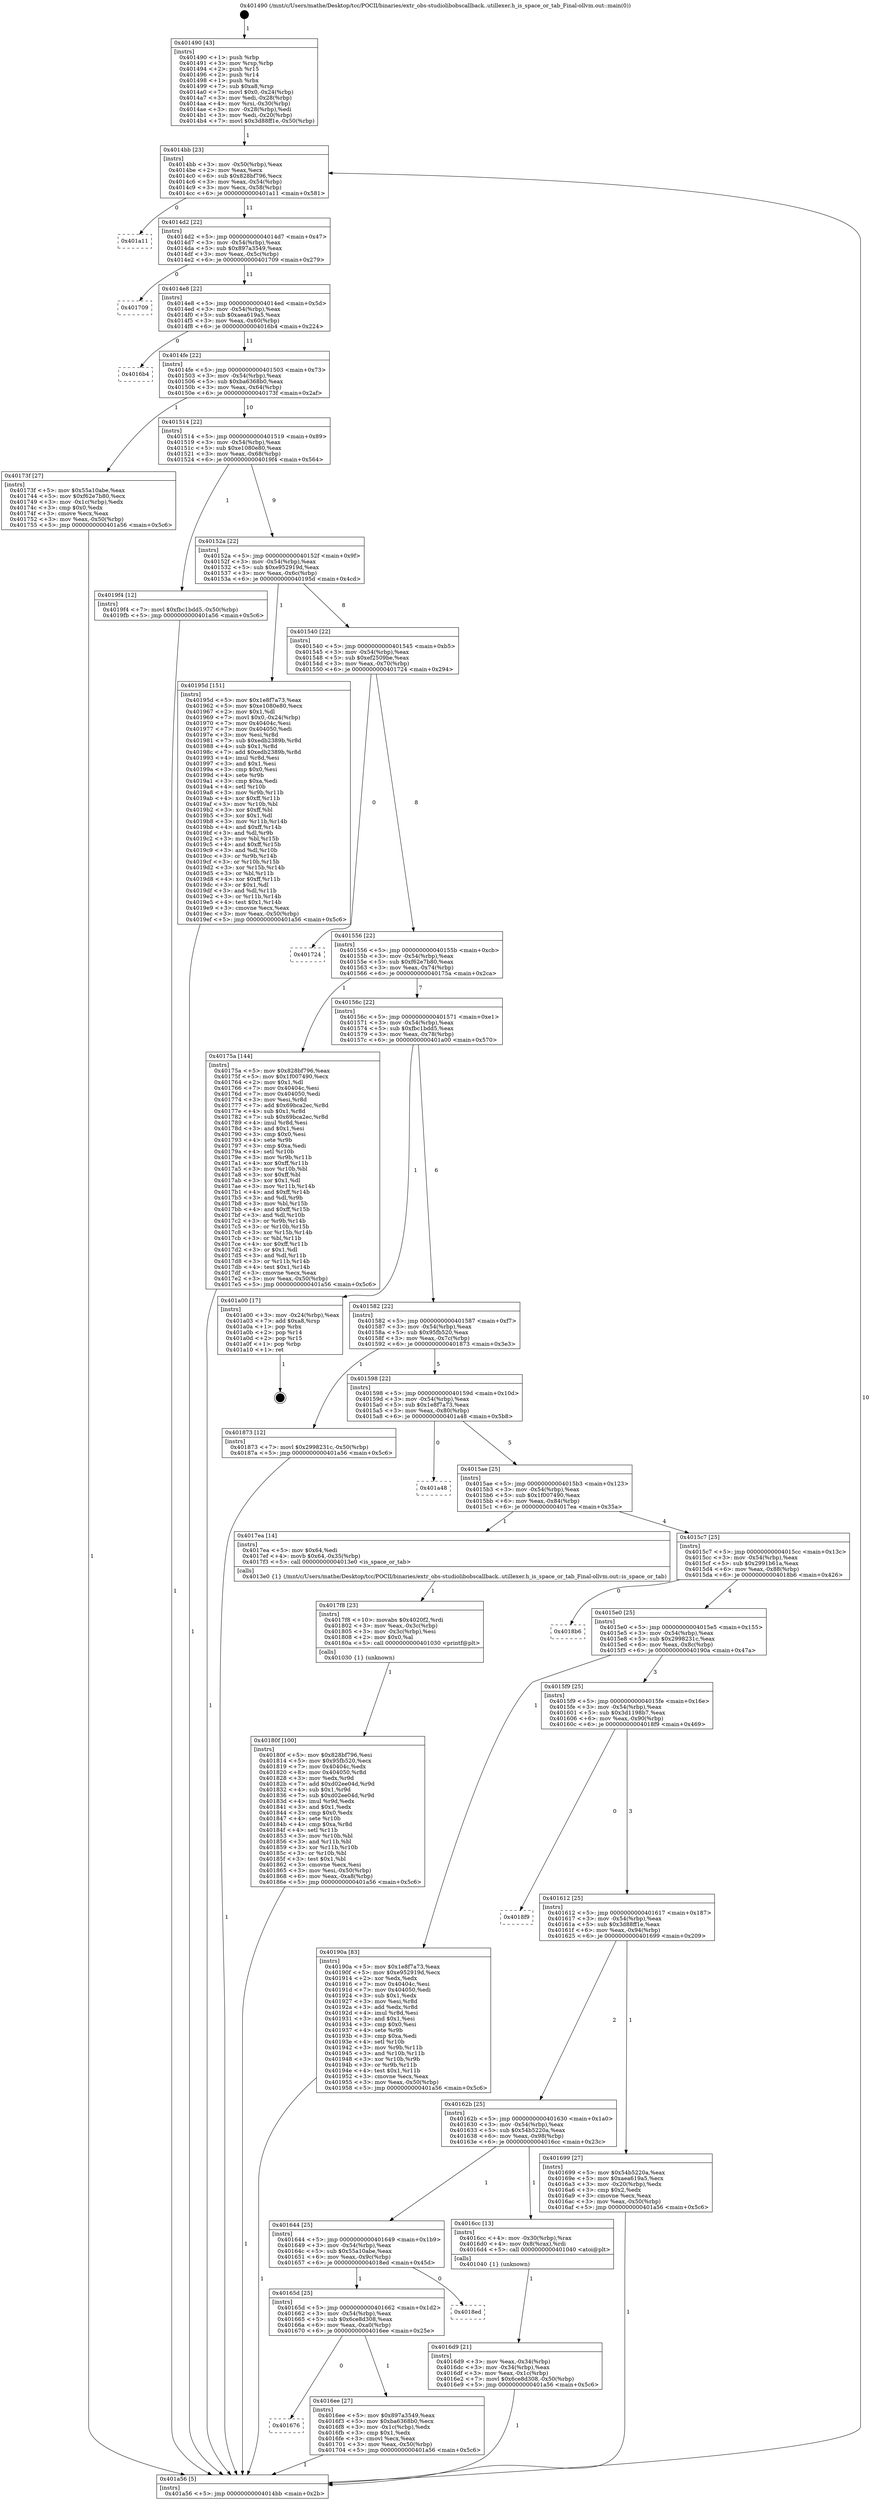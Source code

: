digraph "0x401490" {
  label = "0x401490 (/mnt/c/Users/mathe/Desktop/tcc/POCII/binaries/extr_obs-studiolibobscallback..utillexer.h_is_space_or_tab_Final-ollvm.out::main(0))"
  labelloc = "t"
  node[shape=record]

  Entry [label="",width=0.3,height=0.3,shape=circle,fillcolor=black,style=filled]
  "0x4014bb" [label="{
     0x4014bb [23]\l
     | [instrs]\l
     &nbsp;&nbsp;0x4014bb \<+3\>: mov -0x50(%rbp),%eax\l
     &nbsp;&nbsp;0x4014be \<+2\>: mov %eax,%ecx\l
     &nbsp;&nbsp;0x4014c0 \<+6\>: sub $0x828bf796,%ecx\l
     &nbsp;&nbsp;0x4014c6 \<+3\>: mov %eax,-0x54(%rbp)\l
     &nbsp;&nbsp;0x4014c9 \<+3\>: mov %ecx,-0x58(%rbp)\l
     &nbsp;&nbsp;0x4014cc \<+6\>: je 0000000000401a11 \<main+0x581\>\l
  }"]
  "0x401a11" [label="{
     0x401a11\l
  }", style=dashed]
  "0x4014d2" [label="{
     0x4014d2 [22]\l
     | [instrs]\l
     &nbsp;&nbsp;0x4014d2 \<+5\>: jmp 00000000004014d7 \<main+0x47\>\l
     &nbsp;&nbsp;0x4014d7 \<+3\>: mov -0x54(%rbp),%eax\l
     &nbsp;&nbsp;0x4014da \<+5\>: sub $0x897a3549,%eax\l
     &nbsp;&nbsp;0x4014df \<+3\>: mov %eax,-0x5c(%rbp)\l
     &nbsp;&nbsp;0x4014e2 \<+6\>: je 0000000000401709 \<main+0x279\>\l
  }"]
  Exit [label="",width=0.3,height=0.3,shape=circle,fillcolor=black,style=filled,peripheries=2]
  "0x401709" [label="{
     0x401709\l
  }", style=dashed]
  "0x4014e8" [label="{
     0x4014e8 [22]\l
     | [instrs]\l
     &nbsp;&nbsp;0x4014e8 \<+5\>: jmp 00000000004014ed \<main+0x5d\>\l
     &nbsp;&nbsp;0x4014ed \<+3\>: mov -0x54(%rbp),%eax\l
     &nbsp;&nbsp;0x4014f0 \<+5\>: sub $0xaea619a5,%eax\l
     &nbsp;&nbsp;0x4014f5 \<+3\>: mov %eax,-0x60(%rbp)\l
     &nbsp;&nbsp;0x4014f8 \<+6\>: je 00000000004016b4 \<main+0x224\>\l
  }"]
  "0x40180f" [label="{
     0x40180f [100]\l
     | [instrs]\l
     &nbsp;&nbsp;0x40180f \<+5\>: mov $0x828bf796,%esi\l
     &nbsp;&nbsp;0x401814 \<+5\>: mov $0x95fb520,%ecx\l
     &nbsp;&nbsp;0x401819 \<+7\>: mov 0x40404c,%edx\l
     &nbsp;&nbsp;0x401820 \<+8\>: mov 0x404050,%r8d\l
     &nbsp;&nbsp;0x401828 \<+3\>: mov %edx,%r9d\l
     &nbsp;&nbsp;0x40182b \<+7\>: add $0xd02ee04d,%r9d\l
     &nbsp;&nbsp;0x401832 \<+4\>: sub $0x1,%r9d\l
     &nbsp;&nbsp;0x401836 \<+7\>: sub $0xd02ee04d,%r9d\l
     &nbsp;&nbsp;0x40183d \<+4\>: imul %r9d,%edx\l
     &nbsp;&nbsp;0x401841 \<+3\>: and $0x1,%edx\l
     &nbsp;&nbsp;0x401844 \<+3\>: cmp $0x0,%edx\l
     &nbsp;&nbsp;0x401847 \<+4\>: sete %r10b\l
     &nbsp;&nbsp;0x40184b \<+4\>: cmp $0xa,%r8d\l
     &nbsp;&nbsp;0x40184f \<+4\>: setl %r11b\l
     &nbsp;&nbsp;0x401853 \<+3\>: mov %r10b,%bl\l
     &nbsp;&nbsp;0x401856 \<+3\>: and %r11b,%bl\l
     &nbsp;&nbsp;0x401859 \<+3\>: xor %r11b,%r10b\l
     &nbsp;&nbsp;0x40185c \<+3\>: or %r10b,%bl\l
     &nbsp;&nbsp;0x40185f \<+3\>: test $0x1,%bl\l
     &nbsp;&nbsp;0x401862 \<+3\>: cmovne %ecx,%esi\l
     &nbsp;&nbsp;0x401865 \<+3\>: mov %esi,-0x50(%rbp)\l
     &nbsp;&nbsp;0x401868 \<+6\>: mov %eax,-0xa8(%rbp)\l
     &nbsp;&nbsp;0x40186e \<+5\>: jmp 0000000000401a56 \<main+0x5c6\>\l
  }"]
  "0x4016b4" [label="{
     0x4016b4\l
  }", style=dashed]
  "0x4014fe" [label="{
     0x4014fe [22]\l
     | [instrs]\l
     &nbsp;&nbsp;0x4014fe \<+5\>: jmp 0000000000401503 \<main+0x73\>\l
     &nbsp;&nbsp;0x401503 \<+3\>: mov -0x54(%rbp),%eax\l
     &nbsp;&nbsp;0x401506 \<+5\>: sub $0xba6368b0,%eax\l
     &nbsp;&nbsp;0x40150b \<+3\>: mov %eax,-0x64(%rbp)\l
     &nbsp;&nbsp;0x40150e \<+6\>: je 000000000040173f \<main+0x2af\>\l
  }"]
  "0x4017f8" [label="{
     0x4017f8 [23]\l
     | [instrs]\l
     &nbsp;&nbsp;0x4017f8 \<+10\>: movabs $0x4020f2,%rdi\l
     &nbsp;&nbsp;0x401802 \<+3\>: mov %eax,-0x3c(%rbp)\l
     &nbsp;&nbsp;0x401805 \<+3\>: mov -0x3c(%rbp),%esi\l
     &nbsp;&nbsp;0x401808 \<+2\>: mov $0x0,%al\l
     &nbsp;&nbsp;0x40180a \<+5\>: call 0000000000401030 \<printf@plt\>\l
     | [calls]\l
     &nbsp;&nbsp;0x401030 \{1\} (unknown)\l
  }"]
  "0x40173f" [label="{
     0x40173f [27]\l
     | [instrs]\l
     &nbsp;&nbsp;0x40173f \<+5\>: mov $0x55a10abe,%eax\l
     &nbsp;&nbsp;0x401744 \<+5\>: mov $0xf62e7b80,%ecx\l
     &nbsp;&nbsp;0x401749 \<+3\>: mov -0x1c(%rbp),%edx\l
     &nbsp;&nbsp;0x40174c \<+3\>: cmp $0x0,%edx\l
     &nbsp;&nbsp;0x40174f \<+3\>: cmove %ecx,%eax\l
     &nbsp;&nbsp;0x401752 \<+3\>: mov %eax,-0x50(%rbp)\l
     &nbsp;&nbsp;0x401755 \<+5\>: jmp 0000000000401a56 \<main+0x5c6\>\l
  }"]
  "0x401514" [label="{
     0x401514 [22]\l
     | [instrs]\l
     &nbsp;&nbsp;0x401514 \<+5\>: jmp 0000000000401519 \<main+0x89\>\l
     &nbsp;&nbsp;0x401519 \<+3\>: mov -0x54(%rbp),%eax\l
     &nbsp;&nbsp;0x40151c \<+5\>: sub $0xe1080e80,%eax\l
     &nbsp;&nbsp;0x401521 \<+3\>: mov %eax,-0x68(%rbp)\l
     &nbsp;&nbsp;0x401524 \<+6\>: je 00000000004019f4 \<main+0x564\>\l
  }"]
  "0x401676" [label="{
     0x401676\l
  }", style=dashed]
  "0x4019f4" [label="{
     0x4019f4 [12]\l
     | [instrs]\l
     &nbsp;&nbsp;0x4019f4 \<+7\>: movl $0xfbc1bdd5,-0x50(%rbp)\l
     &nbsp;&nbsp;0x4019fb \<+5\>: jmp 0000000000401a56 \<main+0x5c6\>\l
  }"]
  "0x40152a" [label="{
     0x40152a [22]\l
     | [instrs]\l
     &nbsp;&nbsp;0x40152a \<+5\>: jmp 000000000040152f \<main+0x9f\>\l
     &nbsp;&nbsp;0x40152f \<+3\>: mov -0x54(%rbp),%eax\l
     &nbsp;&nbsp;0x401532 \<+5\>: sub $0xe952919d,%eax\l
     &nbsp;&nbsp;0x401537 \<+3\>: mov %eax,-0x6c(%rbp)\l
     &nbsp;&nbsp;0x40153a \<+6\>: je 000000000040195d \<main+0x4cd\>\l
  }"]
  "0x4016ee" [label="{
     0x4016ee [27]\l
     | [instrs]\l
     &nbsp;&nbsp;0x4016ee \<+5\>: mov $0x897a3549,%eax\l
     &nbsp;&nbsp;0x4016f3 \<+5\>: mov $0xba6368b0,%ecx\l
     &nbsp;&nbsp;0x4016f8 \<+3\>: mov -0x1c(%rbp),%edx\l
     &nbsp;&nbsp;0x4016fb \<+3\>: cmp $0x1,%edx\l
     &nbsp;&nbsp;0x4016fe \<+3\>: cmovl %ecx,%eax\l
     &nbsp;&nbsp;0x401701 \<+3\>: mov %eax,-0x50(%rbp)\l
     &nbsp;&nbsp;0x401704 \<+5\>: jmp 0000000000401a56 \<main+0x5c6\>\l
  }"]
  "0x40195d" [label="{
     0x40195d [151]\l
     | [instrs]\l
     &nbsp;&nbsp;0x40195d \<+5\>: mov $0x1e8f7a73,%eax\l
     &nbsp;&nbsp;0x401962 \<+5\>: mov $0xe1080e80,%ecx\l
     &nbsp;&nbsp;0x401967 \<+2\>: mov $0x1,%dl\l
     &nbsp;&nbsp;0x401969 \<+7\>: movl $0x0,-0x24(%rbp)\l
     &nbsp;&nbsp;0x401970 \<+7\>: mov 0x40404c,%esi\l
     &nbsp;&nbsp;0x401977 \<+7\>: mov 0x404050,%edi\l
     &nbsp;&nbsp;0x40197e \<+3\>: mov %esi,%r8d\l
     &nbsp;&nbsp;0x401981 \<+7\>: sub $0xedb2389b,%r8d\l
     &nbsp;&nbsp;0x401988 \<+4\>: sub $0x1,%r8d\l
     &nbsp;&nbsp;0x40198c \<+7\>: add $0xedb2389b,%r8d\l
     &nbsp;&nbsp;0x401993 \<+4\>: imul %r8d,%esi\l
     &nbsp;&nbsp;0x401997 \<+3\>: and $0x1,%esi\l
     &nbsp;&nbsp;0x40199a \<+3\>: cmp $0x0,%esi\l
     &nbsp;&nbsp;0x40199d \<+4\>: sete %r9b\l
     &nbsp;&nbsp;0x4019a1 \<+3\>: cmp $0xa,%edi\l
     &nbsp;&nbsp;0x4019a4 \<+4\>: setl %r10b\l
     &nbsp;&nbsp;0x4019a8 \<+3\>: mov %r9b,%r11b\l
     &nbsp;&nbsp;0x4019ab \<+4\>: xor $0xff,%r11b\l
     &nbsp;&nbsp;0x4019af \<+3\>: mov %r10b,%bl\l
     &nbsp;&nbsp;0x4019b2 \<+3\>: xor $0xff,%bl\l
     &nbsp;&nbsp;0x4019b5 \<+3\>: xor $0x1,%dl\l
     &nbsp;&nbsp;0x4019b8 \<+3\>: mov %r11b,%r14b\l
     &nbsp;&nbsp;0x4019bb \<+4\>: and $0xff,%r14b\l
     &nbsp;&nbsp;0x4019bf \<+3\>: and %dl,%r9b\l
     &nbsp;&nbsp;0x4019c2 \<+3\>: mov %bl,%r15b\l
     &nbsp;&nbsp;0x4019c5 \<+4\>: and $0xff,%r15b\l
     &nbsp;&nbsp;0x4019c9 \<+3\>: and %dl,%r10b\l
     &nbsp;&nbsp;0x4019cc \<+3\>: or %r9b,%r14b\l
     &nbsp;&nbsp;0x4019cf \<+3\>: or %r10b,%r15b\l
     &nbsp;&nbsp;0x4019d2 \<+3\>: xor %r15b,%r14b\l
     &nbsp;&nbsp;0x4019d5 \<+3\>: or %bl,%r11b\l
     &nbsp;&nbsp;0x4019d8 \<+4\>: xor $0xff,%r11b\l
     &nbsp;&nbsp;0x4019dc \<+3\>: or $0x1,%dl\l
     &nbsp;&nbsp;0x4019df \<+3\>: and %dl,%r11b\l
     &nbsp;&nbsp;0x4019e2 \<+3\>: or %r11b,%r14b\l
     &nbsp;&nbsp;0x4019e5 \<+4\>: test $0x1,%r14b\l
     &nbsp;&nbsp;0x4019e9 \<+3\>: cmovne %ecx,%eax\l
     &nbsp;&nbsp;0x4019ec \<+3\>: mov %eax,-0x50(%rbp)\l
     &nbsp;&nbsp;0x4019ef \<+5\>: jmp 0000000000401a56 \<main+0x5c6\>\l
  }"]
  "0x401540" [label="{
     0x401540 [22]\l
     | [instrs]\l
     &nbsp;&nbsp;0x401540 \<+5\>: jmp 0000000000401545 \<main+0xb5\>\l
     &nbsp;&nbsp;0x401545 \<+3\>: mov -0x54(%rbp),%eax\l
     &nbsp;&nbsp;0x401548 \<+5\>: sub $0xef2509be,%eax\l
     &nbsp;&nbsp;0x40154d \<+3\>: mov %eax,-0x70(%rbp)\l
     &nbsp;&nbsp;0x401550 \<+6\>: je 0000000000401724 \<main+0x294\>\l
  }"]
  "0x40165d" [label="{
     0x40165d [25]\l
     | [instrs]\l
     &nbsp;&nbsp;0x40165d \<+5\>: jmp 0000000000401662 \<main+0x1d2\>\l
     &nbsp;&nbsp;0x401662 \<+3\>: mov -0x54(%rbp),%eax\l
     &nbsp;&nbsp;0x401665 \<+5\>: sub $0x6ce8d308,%eax\l
     &nbsp;&nbsp;0x40166a \<+6\>: mov %eax,-0xa0(%rbp)\l
     &nbsp;&nbsp;0x401670 \<+6\>: je 00000000004016ee \<main+0x25e\>\l
  }"]
  "0x401724" [label="{
     0x401724\l
  }", style=dashed]
  "0x401556" [label="{
     0x401556 [22]\l
     | [instrs]\l
     &nbsp;&nbsp;0x401556 \<+5\>: jmp 000000000040155b \<main+0xcb\>\l
     &nbsp;&nbsp;0x40155b \<+3\>: mov -0x54(%rbp),%eax\l
     &nbsp;&nbsp;0x40155e \<+5\>: sub $0xf62e7b80,%eax\l
     &nbsp;&nbsp;0x401563 \<+3\>: mov %eax,-0x74(%rbp)\l
     &nbsp;&nbsp;0x401566 \<+6\>: je 000000000040175a \<main+0x2ca\>\l
  }"]
  "0x4018ed" [label="{
     0x4018ed\l
  }", style=dashed]
  "0x40175a" [label="{
     0x40175a [144]\l
     | [instrs]\l
     &nbsp;&nbsp;0x40175a \<+5\>: mov $0x828bf796,%eax\l
     &nbsp;&nbsp;0x40175f \<+5\>: mov $0x1f007490,%ecx\l
     &nbsp;&nbsp;0x401764 \<+2\>: mov $0x1,%dl\l
     &nbsp;&nbsp;0x401766 \<+7\>: mov 0x40404c,%esi\l
     &nbsp;&nbsp;0x40176d \<+7\>: mov 0x404050,%edi\l
     &nbsp;&nbsp;0x401774 \<+3\>: mov %esi,%r8d\l
     &nbsp;&nbsp;0x401777 \<+7\>: add $0x69bca2ec,%r8d\l
     &nbsp;&nbsp;0x40177e \<+4\>: sub $0x1,%r8d\l
     &nbsp;&nbsp;0x401782 \<+7\>: sub $0x69bca2ec,%r8d\l
     &nbsp;&nbsp;0x401789 \<+4\>: imul %r8d,%esi\l
     &nbsp;&nbsp;0x40178d \<+3\>: and $0x1,%esi\l
     &nbsp;&nbsp;0x401790 \<+3\>: cmp $0x0,%esi\l
     &nbsp;&nbsp;0x401793 \<+4\>: sete %r9b\l
     &nbsp;&nbsp;0x401797 \<+3\>: cmp $0xa,%edi\l
     &nbsp;&nbsp;0x40179a \<+4\>: setl %r10b\l
     &nbsp;&nbsp;0x40179e \<+3\>: mov %r9b,%r11b\l
     &nbsp;&nbsp;0x4017a1 \<+4\>: xor $0xff,%r11b\l
     &nbsp;&nbsp;0x4017a5 \<+3\>: mov %r10b,%bl\l
     &nbsp;&nbsp;0x4017a8 \<+3\>: xor $0xff,%bl\l
     &nbsp;&nbsp;0x4017ab \<+3\>: xor $0x1,%dl\l
     &nbsp;&nbsp;0x4017ae \<+3\>: mov %r11b,%r14b\l
     &nbsp;&nbsp;0x4017b1 \<+4\>: and $0xff,%r14b\l
     &nbsp;&nbsp;0x4017b5 \<+3\>: and %dl,%r9b\l
     &nbsp;&nbsp;0x4017b8 \<+3\>: mov %bl,%r15b\l
     &nbsp;&nbsp;0x4017bb \<+4\>: and $0xff,%r15b\l
     &nbsp;&nbsp;0x4017bf \<+3\>: and %dl,%r10b\l
     &nbsp;&nbsp;0x4017c2 \<+3\>: or %r9b,%r14b\l
     &nbsp;&nbsp;0x4017c5 \<+3\>: or %r10b,%r15b\l
     &nbsp;&nbsp;0x4017c8 \<+3\>: xor %r15b,%r14b\l
     &nbsp;&nbsp;0x4017cb \<+3\>: or %bl,%r11b\l
     &nbsp;&nbsp;0x4017ce \<+4\>: xor $0xff,%r11b\l
     &nbsp;&nbsp;0x4017d2 \<+3\>: or $0x1,%dl\l
     &nbsp;&nbsp;0x4017d5 \<+3\>: and %dl,%r11b\l
     &nbsp;&nbsp;0x4017d8 \<+3\>: or %r11b,%r14b\l
     &nbsp;&nbsp;0x4017db \<+4\>: test $0x1,%r14b\l
     &nbsp;&nbsp;0x4017df \<+3\>: cmovne %ecx,%eax\l
     &nbsp;&nbsp;0x4017e2 \<+3\>: mov %eax,-0x50(%rbp)\l
     &nbsp;&nbsp;0x4017e5 \<+5\>: jmp 0000000000401a56 \<main+0x5c6\>\l
  }"]
  "0x40156c" [label="{
     0x40156c [22]\l
     | [instrs]\l
     &nbsp;&nbsp;0x40156c \<+5\>: jmp 0000000000401571 \<main+0xe1\>\l
     &nbsp;&nbsp;0x401571 \<+3\>: mov -0x54(%rbp),%eax\l
     &nbsp;&nbsp;0x401574 \<+5\>: sub $0xfbc1bdd5,%eax\l
     &nbsp;&nbsp;0x401579 \<+3\>: mov %eax,-0x78(%rbp)\l
     &nbsp;&nbsp;0x40157c \<+6\>: je 0000000000401a00 \<main+0x570\>\l
  }"]
  "0x4016d9" [label="{
     0x4016d9 [21]\l
     | [instrs]\l
     &nbsp;&nbsp;0x4016d9 \<+3\>: mov %eax,-0x34(%rbp)\l
     &nbsp;&nbsp;0x4016dc \<+3\>: mov -0x34(%rbp),%eax\l
     &nbsp;&nbsp;0x4016df \<+3\>: mov %eax,-0x1c(%rbp)\l
     &nbsp;&nbsp;0x4016e2 \<+7\>: movl $0x6ce8d308,-0x50(%rbp)\l
     &nbsp;&nbsp;0x4016e9 \<+5\>: jmp 0000000000401a56 \<main+0x5c6\>\l
  }"]
  "0x401a00" [label="{
     0x401a00 [17]\l
     | [instrs]\l
     &nbsp;&nbsp;0x401a00 \<+3\>: mov -0x24(%rbp),%eax\l
     &nbsp;&nbsp;0x401a03 \<+7\>: add $0xa8,%rsp\l
     &nbsp;&nbsp;0x401a0a \<+1\>: pop %rbx\l
     &nbsp;&nbsp;0x401a0b \<+2\>: pop %r14\l
     &nbsp;&nbsp;0x401a0d \<+2\>: pop %r15\l
     &nbsp;&nbsp;0x401a0f \<+1\>: pop %rbp\l
     &nbsp;&nbsp;0x401a10 \<+1\>: ret\l
  }"]
  "0x401582" [label="{
     0x401582 [22]\l
     | [instrs]\l
     &nbsp;&nbsp;0x401582 \<+5\>: jmp 0000000000401587 \<main+0xf7\>\l
     &nbsp;&nbsp;0x401587 \<+3\>: mov -0x54(%rbp),%eax\l
     &nbsp;&nbsp;0x40158a \<+5\>: sub $0x95fb520,%eax\l
     &nbsp;&nbsp;0x40158f \<+3\>: mov %eax,-0x7c(%rbp)\l
     &nbsp;&nbsp;0x401592 \<+6\>: je 0000000000401873 \<main+0x3e3\>\l
  }"]
  "0x401644" [label="{
     0x401644 [25]\l
     | [instrs]\l
     &nbsp;&nbsp;0x401644 \<+5\>: jmp 0000000000401649 \<main+0x1b9\>\l
     &nbsp;&nbsp;0x401649 \<+3\>: mov -0x54(%rbp),%eax\l
     &nbsp;&nbsp;0x40164c \<+5\>: sub $0x55a10abe,%eax\l
     &nbsp;&nbsp;0x401651 \<+6\>: mov %eax,-0x9c(%rbp)\l
     &nbsp;&nbsp;0x401657 \<+6\>: je 00000000004018ed \<main+0x45d\>\l
  }"]
  "0x401873" [label="{
     0x401873 [12]\l
     | [instrs]\l
     &nbsp;&nbsp;0x401873 \<+7\>: movl $0x2998231c,-0x50(%rbp)\l
     &nbsp;&nbsp;0x40187a \<+5\>: jmp 0000000000401a56 \<main+0x5c6\>\l
  }"]
  "0x401598" [label="{
     0x401598 [22]\l
     | [instrs]\l
     &nbsp;&nbsp;0x401598 \<+5\>: jmp 000000000040159d \<main+0x10d\>\l
     &nbsp;&nbsp;0x40159d \<+3\>: mov -0x54(%rbp),%eax\l
     &nbsp;&nbsp;0x4015a0 \<+5\>: sub $0x1e8f7a73,%eax\l
     &nbsp;&nbsp;0x4015a5 \<+3\>: mov %eax,-0x80(%rbp)\l
     &nbsp;&nbsp;0x4015a8 \<+6\>: je 0000000000401a48 \<main+0x5b8\>\l
  }"]
  "0x4016cc" [label="{
     0x4016cc [13]\l
     | [instrs]\l
     &nbsp;&nbsp;0x4016cc \<+4\>: mov -0x30(%rbp),%rax\l
     &nbsp;&nbsp;0x4016d0 \<+4\>: mov 0x8(%rax),%rdi\l
     &nbsp;&nbsp;0x4016d4 \<+5\>: call 0000000000401040 \<atoi@plt\>\l
     | [calls]\l
     &nbsp;&nbsp;0x401040 \{1\} (unknown)\l
  }"]
  "0x401a48" [label="{
     0x401a48\l
  }", style=dashed]
  "0x4015ae" [label="{
     0x4015ae [25]\l
     | [instrs]\l
     &nbsp;&nbsp;0x4015ae \<+5\>: jmp 00000000004015b3 \<main+0x123\>\l
     &nbsp;&nbsp;0x4015b3 \<+3\>: mov -0x54(%rbp),%eax\l
     &nbsp;&nbsp;0x4015b6 \<+5\>: sub $0x1f007490,%eax\l
     &nbsp;&nbsp;0x4015bb \<+6\>: mov %eax,-0x84(%rbp)\l
     &nbsp;&nbsp;0x4015c1 \<+6\>: je 00000000004017ea \<main+0x35a\>\l
  }"]
  "0x401490" [label="{
     0x401490 [43]\l
     | [instrs]\l
     &nbsp;&nbsp;0x401490 \<+1\>: push %rbp\l
     &nbsp;&nbsp;0x401491 \<+3\>: mov %rsp,%rbp\l
     &nbsp;&nbsp;0x401494 \<+2\>: push %r15\l
     &nbsp;&nbsp;0x401496 \<+2\>: push %r14\l
     &nbsp;&nbsp;0x401498 \<+1\>: push %rbx\l
     &nbsp;&nbsp;0x401499 \<+7\>: sub $0xa8,%rsp\l
     &nbsp;&nbsp;0x4014a0 \<+7\>: movl $0x0,-0x24(%rbp)\l
     &nbsp;&nbsp;0x4014a7 \<+3\>: mov %edi,-0x28(%rbp)\l
     &nbsp;&nbsp;0x4014aa \<+4\>: mov %rsi,-0x30(%rbp)\l
     &nbsp;&nbsp;0x4014ae \<+3\>: mov -0x28(%rbp),%edi\l
     &nbsp;&nbsp;0x4014b1 \<+3\>: mov %edi,-0x20(%rbp)\l
     &nbsp;&nbsp;0x4014b4 \<+7\>: movl $0x3d88ff1e,-0x50(%rbp)\l
  }"]
  "0x4017ea" [label="{
     0x4017ea [14]\l
     | [instrs]\l
     &nbsp;&nbsp;0x4017ea \<+5\>: mov $0x64,%edi\l
     &nbsp;&nbsp;0x4017ef \<+4\>: movb $0x64,-0x35(%rbp)\l
     &nbsp;&nbsp;0x4017f3 \<+5\>: call 00000000004013e0 \<is_space_or_tab\>\l
     | [calls]\l
     &nbsp;&nbsp;0x4013e0 \{1\} (/mnt/c/Users/mathe/Desktop/tcc/POCII/binaries/extr_obs-studiolibobscallback..utillexer.h_is_space_or_tab_Final-ollvm.out::is_space_or_tab)\l
  }"]
  "0x4015c7" [label="{
     0x4015c7 [25]\l
     | [instrs]\l
     &nbsp;&nbsp;0x4015c7 \<+5\>: jmp 00000000004015cc \<main+0x13c\>\l
     &nbsp;&nbsp;0x4015cc \<+3\>: mov -0x54(%rbp),%eax\l
     &nbsp;&nbsp;0x4015cf \<+5\>: sub $0x2991b61a,%eax\l
     &nbsp;&nbsp;0x4015d4 \<+6\>: mov %eax,-0x88(%rbp)\l
     &nbsp;&nbsp;0x4015da \<+6\>: je 00000000004018b6 \<main+0x426\>\l
  }"]
  "0x401a56" [label="{
     0x401a56 [5]\l
     | [instrs]\l
     &nbsp;&nbsp;0x401a56 \<+5\>: jmp 00000000004014bb \<main+0x2b\>\l
  }"]
  "0x4018b6" [label="{
     0x4018b6\l
  }", style=dashed]
  "0x4015e0" [label="{
     0x4015e0 [25]\l
     | [instrs]\l
     &nbsp;&nbsp;0x4015e0 \<+5\>: jmp 00000000004015e5 \<main+0x155\>\l
     &nbsp;&nbsp;0x4015e5 \<+3\>: mov -0x54(%rbp),%eax\l
     &nbsp;&nbsp;0x4015e8 \<+5\>: sub $0x2998231c,%eax\l
     &nbsp;&nbsp;0x4015ed \<+6\>: mov %eax,-0x8c(%rbp)\l
     &nbsp;&nbsp;0x4015f3 \<+6\>: je 000000000040190a \<main+0x47a\>\l
  }"]
  "0x40162b" [label="{
     0x40162b [25]\l
     | [instrs]\l
     &nbsp;&nbsp;0x40162b \<+5\>: jmp 0000000000401630 \<main+0x1a0\>\l
     &nbsp;&nbsp;0x401630 \<+3\>: mov -0x54(%rbp),%eax\l
     &nbsp;&nbsp;0x401633 \<+5\>: sub $0x54b5220a,%eax\l
     &nbsp;&nbsp;0x401638 \<+6\>: mov %eax,-0x98(%rbp)\l
     &nbsp;&nbsp;0x40163e \<+6\>: je 00000000004016cc \<main+0x23c\>\l
  }"]
  "0x40190a" [label="{
     0x40190a [83]\l
     | [instrs]\l
     &nbsp;&nbsp;0x40190a \<+5\>: mov $0x1e8f7a73,%eax\l
     &nbsp;&nbsp;0x40190f \<+5\>: mov $0xe952919d,%ecx\l
     &nbsp;&nbsp;0x401914 \<+2\>: xor %edx,%edx\l
     &nbsp;&nbsp;0x401916 \<+7\>: mov 0x40404c,%esi\l
     &nbsp;&nbsp;0x40191d \<+7\>: mov 0x404050,%edi\l
     &nbsp;&nbsp;0x401924 \<+3\>: sub $0x1,%edx\l
     &nbsp;&nbsp;0x401927 \<+3\>: mov %esi,%r8d\l
     &nbsp;&nbsp;0x40192a \<+3\>: add %edx,%r8d\l
     &nbsp;&nbsp;0x40192d \<+4\>: imul %r8d,%esi\l
     &nbsp;&nbsp;0x401931 \<+3\>: and $0x1,%esi\l
     &nbsp;&nbsp;0x401934 \<+3\>: cmp $0x0,%esi\l
     &nbsp;&nbsp;0x401937 \<+4\>: sete %r9b\l
     &nbsp;&nbsp;0x40193b \<+3\>: cmp $0xa,%edi\l
     &nbsp;&nbsp;0x40193e \<+4\>: setl %r10b\l
     &nbsp;&nbsp;0x401942 \<+3\>: mov %r9b,%r11b\l
     &nbsp;&nbsp;0x401945 \<+3\>: and %r10b,%r11b\l
     &nbsp;&nbsp;0x401948 \<+3\>: xor %r10b,%r9b\l
     &nbsp;&nbsp;0x40194b \<+3\>: or %r9b,%r11b\l
     &nbsp;&nbsp;0x40194e \<+4\>: test $0x1,%r11b\l
     &nbsp;&nbsp;0x401952 \<+3\>: cmovne %ecx,%eax\l
     &nbsp;&nbsp;0x401955 \<+3\>: mov %eax,-0x50(%rbp)\l
     &nbsp;&nbsp;0x401958 \<+5\>: jmp 0000000000401a56 \<main+0x5c6\>\l
  }"]
  "0x4015f9" [label="{
     0x4015f9 [25]\l
     | [instrs]\l
     &nbsp;&nbsp;0x4015f9 \<+5\>: jmp 00000000004015fe \<main+0x16e\>\l
     &nbsp;&nbsp;0x4015fe \<+3\>: mov -0x54(%rbp),%eax\l
     &nbsp;&nbsp;0x401601 \<+5\>: sub $0x3d1198b7,%eax\l
     &nbsp;&nbsp;0x401606 \<+6\>: mov %eax,-0x90(%rbp)\l
     &nbsp;&nbsp;0x40160c \<+6\>: je 00000000004018f9 \<main+0x469\>\l
  }"]
  "0x401699" [label="{
     0x401699 [27]\l
     | [instrs]\l
     &nbsp;&nbsp;0x401699 \<+5\>: mov $0x54b5220a,%eax\l
     &nbsp;&nbsp;0x40169e \<+5\>: mov $0xaea619a5,%ecx\l
     &nbsp;&nbsp;0x4016a3 \<+3\>: mov -0x20(%rbp),%edx\l
     &nbsp;&nbsp;0x4016a6 \<+3\>: cmp $0x2,%edx\l
     &nbsp;&nbsp;0x4016a9 \<+3\>: cmovne %ecx,%eax\l
     &nbsp;&nbsp;0x4016ac \<+3\>: mov %eax,-0x50(%rbp)\l
     &nbsp;&nbsp;0x4016af \<+5\>: jmp 0000000000401a56 \<main+0x5c6\>\l
  }"]
  "0x4018f9" [label="{
     0x4018f9\l
  }", style=dashed]
  "0x401612" [label="{
     0x401612 [25]\l
     | [instrs]\l
     &nbsp;&nbsp;0x401612 \<+5\>: jmp 0000000000401617 \<main+0x187\>\l
     &nbsp;&nbsp;0x401617 \<+3\>: mov -0x54(%rbp),%eax\l
     &nbsp;&nbsp;0x40161a \<+5\>: sub $0x3d88ff1e,%eax\l
     &nbsp;&nbsp;0x40161f \<+6\>: mov %eax,-0x94(%rbp)\l
     &nbsp;&nbsp;0x401625 \<+6\>: je 0000000000401699 \<main+0x209\>\l
  }"]
  Entry -> "0x401490" [label=" 1"]
  "0x4014bb" -> "0x401a11" [label=" 0"]
  "0x4014bb" -> "0x4014d2" [label=" 11"]
  "0x401a00" -> Exit [label=" 1"]
  "0x4014d2" -> "0x401709" [label=" 0"]
  "0x4014d2" -> "0x4014e8" [label=" 11"]
  "0x4019f4" -> "0x401a56" [label=" 1"]
  "0x4014e8" -> "0x4016b4" [label=" 0"]
  "0x4014e8" -> "0x4014fe" [label=" 11"]
  "0x40195d" -> "0x401a56" [label=" 1"]
  "0x4014fe" -> "0x40173f" [label=" 1"]
  "0x4014fe" -> "0x401514" [label=" 10"]
  "0x40190a" -> "0x401a56" [label=" 1"]
  "0x401514" -> "0x4019f4" [label=" 1"]
  "0x401514" -> "0x40152a" [label=" 9"]
  "0x401873" -> "0x401a56" [label=" 1"]
  "0x40152a" -> "0x40195d" [label=" 1"]
  "0x40152a" -> "0x401540" [label=" 8"]
  "0x40180f" -> "0x401a56" [label=" 1"]
  "0x401540" -> "0x401724" [label=" 0"]
  "0x401540" -> "0x401556" [label=" 8"]
  "0x4017ea" -> "0x4017f8" [label=" 1"]
  "0x401556" -> "0x40175a" [label=" 1"]
  "0x401556" -> "0x40156c" [label=" 7"]
  "0x40175a" -> "0x401a56" [label=" 1"]
  "0x40156c" -> "0x401a00" [label=" 1"]
  "0x40156c" -> "0x401582" [label=" 6"]
  "0x4016ee" -> "0x401a56" [label=" 1"]
  "0x401582" -> "0x401873" [label=" 1"]
  "0x401582" -> "0x401598" [label=" 5"]
  "0x40165d" -> "0x401676" [label=" 0"]
  "0x401598" -> "0x401a48" [label=" 0"]
  "0x401598" -> "0x4015ae" [label=" 5"]
  "0x40165d" -> "0x4016ee" [label=" 1"]
  "0x4015ae" -> "0x4017ea" [label=" 1"]
  "0x4015ae" -> "0x4015c7" [label=" 4"]
  "0x401644" -> "0x40165d" [label=" 1"]
  "0x4015c7" -> "0x4018b6" [label=" 0"]
  "0x4015c7" -> "0x4015e0" [label=" 4"]
  "0x401644" -> "0x4018ed" [label=" 0"]
  "0x4015e0" -> "0x40190a" [label=" 1"]
  "0x4015e0" -> "0x4015f9" [label=" 3"]
  "0x40173f" -> "0x401a56" [label=" 1"]
  "0x4015f9" -> "0x4018f9" [label=" 0"]
  "0x4015f9" -> "0x401612" [label=" 3"]
  "0x4016d9" -> "0x401a56" [label=" 1"]
  "0x401612" -> "0x401699" [label=" 1"]
  "0x401612" -> "0x40162b" [label=" 2"]
  "0x401699" -> "0x401a56" [label=" 1"]
  "0x401490" -> "0x4014bb" [label=" 1"]
  "0x401a56" -> "0x4014bb" [label=" 10"]
  "0x4017f8" -> "0x40180f" [label=" 1"]
  "0x40162b" -> "0x4016cc" [label=" 1"]
  "0x40162b" -> "0x401644" [label=" 1"]
  "0x4016cc" -> "0x4016d9" [label=" 1"]
}
